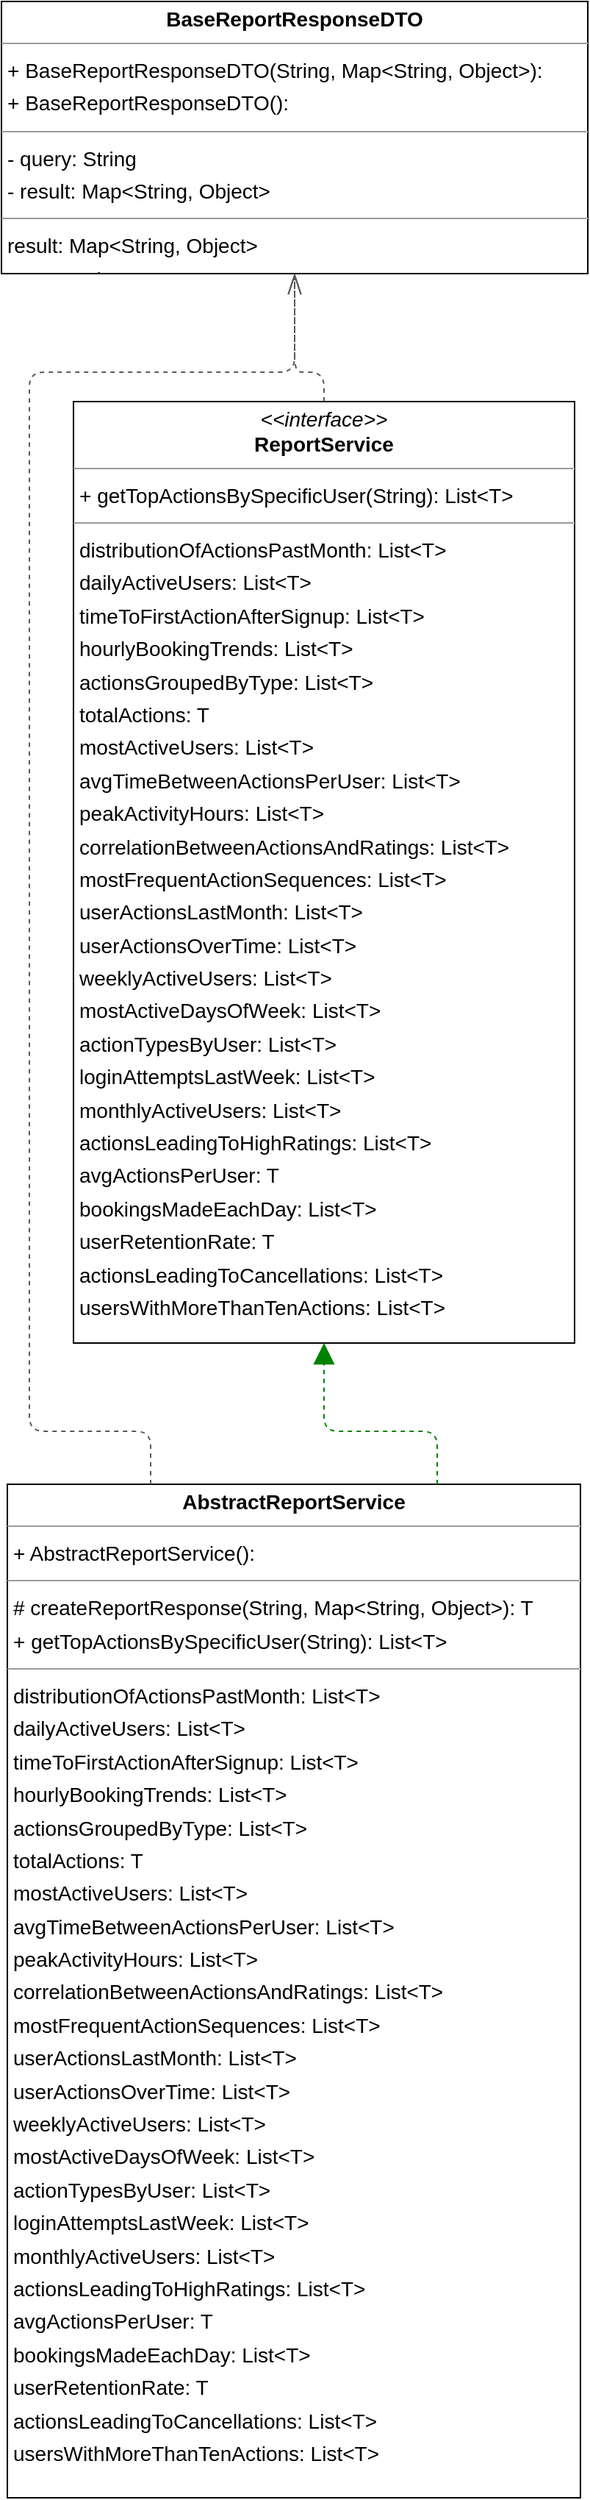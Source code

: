 <mxGraphModel dx="0" dy="0" grid="1" gridSize="10" guides="1" tooltips="1" connect="1" arrows="1" fold="1" page="0" pageScale="1" background="none" math="0" shadow="0">
  <root>
    <mxCell id="0" />
    <mxCell id="1" parent="0" />
    <mxCell id="node1" parent="1" vertex="1" value="&lt;p style=&quot;margin:0px;margin-top:4px;text-align:center;&quot;&gt;&lt;b&gt;AbstractReportService&lt;T&gt;&lt;/b&gt;&lt;/p&gt;&lt;hr size=&quot;1&quot;/&gt;&lt;p style=&quot;margin:0 0 0 4px;line-height:1.6;&quot;&gt;+ AbstractReportService(): &lt;/p&gt;&lt;hr size=&quot;1&quot;/&gt;&lt;p style=&quot;margin:0 0 0 4px;line-height:1.6;&quot;&gt;# createReportResponse(String, Map&amp;lt;String, Object&amp;gt;): T&lt;br/&gt;+ getTopActionsBySpecificUser(String): List&amp;lt;T&amp;gt;&lt;/p&gt;&lt;hr size=&quot;1&quot;/&gt;&lt;p style=&quot;margin:0 0 0 4px;line-height:1.6;&quot;&gt; distributionOfActionsPastMonth: List&amp;lt;T&amp;gt;&lt;br/&gt; dailyActiveUsers: List&amp;lt;T&amp;gt;&lt;br/&gt; timeToFirstActionAfterSignup: List&amp;lt;T&amp;gt;&lt;br/&gt; hourlyBookingTrends: List&amp;lt;T&amp;gt;&lt;br/&gt; actionsGroupedByType: List&amp;lt;T&amp;gt;&lt;br/&gt; totalActions: T&lt;br/&gt; mostActiveUsers: List&amp;lt;T&amp;gt;&lt;br/&gt; avgTimeBetweenActionsPerUser: List&amp;lt;T&amp;gt;&lt;br/&gt; peakActivityHours: List&amp;lt;T&amp;gt;&lt;br/&gt; correlationBetweenActionsAndRatings: List&amp;lt;T&amp;gt;&lt;br/&gt; mostFrequentActionSequences: List&amp;lt;T&amp;gt;&lt;br/&gt; userActionsLastMonth: List&amp;lt;T&amp;gt;&lt;br/&gt; userActionsOverTime: List&amp;lt;T&amp;gt;&lt;br/&gt; weeklyActiveUsers: List&amp;lt;T&amp;gt;&lt;br/&gt; mostActiveDaysOfWeek: List&amp;lt;T&amp;gt;&lt;br/&gt; actionTypesByUser: List&amp;lt;T&amp;gt;&lt;br/&gt; loginAttemptsLastWeek: List&amp;lt;T&amp;gt;&lt;br/&gt; monthlyActiveUsers: List&amp;lt;T&amp;gt;&lt;br/&gt; actionsLeadingToHighRatings: List&amp;lt;T&amp;gt;&lt;br/&gt; avgActionsPerUser: T&lt;br/&gt; bookingsMadeEachDay: List&amp;lt;T&amp;gt;&lt;br/&gt; userRetentionRate: T&lt;br/&gt; actionsLeadingToCancellations: List&amp;lt;T&amp;gt;&lt;br/&gt; usersWithMoreThanTenActions: List&amp;lt;T&amp;gt;&lt;/p&gt;" style="verticalAlign=top;align=left;overflow=fill;fontSize=14;fontFamily=Helvetica;html=1;rounded=0;shadow=0;comic=0;labelBackgroundColor=none;strokeWidth=1;">
      <mxGeometry x="-195" y="664" width="390" height="689" as="geometry" />
    </mxCell>
    <mxCell id="node0" parent="1" vertex="1" value="&lt;p style=&quot;margin:0px;margin-top:4px;text-align:center;&quot;&gt;&lt;b&gt;BaseReportResponseDTO&lt;/b&gt;&lt;/p&gt;&lt;hr size=&quot;1&quot;/&gt;&lt;p style=&quot;margin:0 0 0 4px;line-height:1.6;&quot;&gt;+ BaseReportResponseDTO(String, Map&amp;lt;String, Object&amp;gt;): &lt;br/&gt;+ BaseReportResponseDTO(): &lt;/p&gt;&lt;hr size=&quot;1&quot;/&gt;&lt;p style=&quot;margin:0 0 0 4px;line-height:1.6;&quot;&gt;- query: String&lt;br/&gt;- result: Map&amp;lt;String, Object&amp;gt;&lt;/p&gt;&lt;hr size=&quot;1&quot;/&gt;&lt;p style=&quot;margin:0 0 0 4px;line-height:1.6;&quot;&gt; result: Map&amp;lt;String, Object&amp;gt;&lt;br/&gt; query: String&lt;/p&gt;" style="verticalAlign=top;align=left;overflow=fill;fontSize=14;fontFamily=Helvetica;html=1;rounded=0;shadow=0;comic=0;labelBackgroundColor=none;strokeWidth=1;">
      <mxGeometry x="-199" y="-344" width="399" height="185" as="geometry" />
    </mxCell>
    <mxCell id="node2" parent="1" vertex="1" value="&lt;p style=&quot;margin:0px;margin-top:4px;text-align:center;&quot;&gt;&lt;i&gt;&amp;lt;&amp;lt;interface&amp;gt;&amp;gt;&lt;/i&gt;&lt;br/&gt;&lt;b&gt;ReportService&lt;T&gt;&lt;/b&gt;&lt;/p&gt;&lt;hr size=&quot;1&quot;/&gt;&lt;p style=&quot;margin:0 0 0 4px;line-height:1.6;&quot;&gt;+ getTopActionsBySpecificUser(String): List&amp;lt;T&amp;gt;&lt;/p&gt;&lt;hr size=&quot;1&quot;/&gt;&lt;p style=&quot;margin:0 0 0 4px;line-height:1.6;&quot;&gt; distributionOfActionsPastMonth: List&amp;lt;T&amp;gt;&lt;br/&gt; dailyActiveUsers: List&amp;lt;T&amp;gt;&lt;br/&gt; timeToFirstActionAfterSignup: List&amp;lt;T&amp;gt;&lt;br/&gt; hourlyBookingTrends: List&amp;lt;T&amp;gt;&lt;br/&gt; actionsGroupedByType: List&amp;lt;T&amp;gt;&lt;br/&gt; totalActions: T&lt;br/&gt; mostActiveUsers: List&amp;lt;T&amp;gt;&lt;br/&gt; avgTimeBetweenActionsPerUser: List&amp;lt;T&amp;gt;&lt;br/&gt; peakActivityHours: List&amp;lt;T&amp;gt;&lt;br/&gt; correlationBetweenActionsAndRatings: List&amp;lt;T&amp;gt;&lt;br/&gt; mostFrequentActionSequences: List&amp;lt;T&amp;gt;&lt;br/&gt; userActionsLastMonth: List&amp;lt;T&amp;gt;&lt;br/&gt; userActionsOverTime: List&amp;lt;T&amp;gt;&lt;br/&gt; weeklyActiveUsers: List&amp;lt;T&amp;gt;&lt;br/&gt; mostActiveDaysOfWeek: List&amp;lt;T&amp;gt;&lt;br/&gt; actionTypesByUser: List&amp;lt;T&amp;gt;&lt;br/&gt; loginAttemptsLastWeek: List&amp;lt;T&amp;gt;&lt;br/&gt; monthlyActiveUsers: List&amp;lt;T&amp;gt;&lt;br/&gt; actionsLeadingToHighRatings: List&amp;lt;T&amp;gt;&lt;br/&gt; avgActionsPerUser: T&lt;br/&gt; bookingsMadeEachDay: List&amp;lt;T&amp;gt;&lt;br/&gt; userRetentionRate: T&lt;br/&gt; actionsLeadingToCancellations: List&amp;lt;T&amp;gt;&lt;br/&gt; usersWithMoreThanTenActions: List&amp;lt;T&amp;gt;&lt;/p&gt;" style="verticalAlign=top;align=left;overflow=fill;fontSize=14;fontFamily=Helvetica;html=1;rounded=0;shadow=0;comic=0;labelBackgroundColor=none;strokeWidth=1;">
      <mxGeometry x="-150" y="-72" width="341" height="640" as="geometry" />
    </mxCell>
    <mxCell id="edge1" edge="1" value="" parent="1" source="node1" target="node0" style="html=1;rounded=1;edgeStyle=orthogonalEdgeStyle;dashed=1;startArrow=none;endArrow=openThin;endSize=12;strokeColor=#595959;exitX=0.250;exitY=0.000;exitDx=0;exitDy=0;entryX=0.500;entryY=1.000;entryDx=0;entryDy=0;">
      <mxGeometry width="50" height="50" relative="1" as="geometry">
        <Array as="points">
          <mxPoint x="-97" y="628" />
          <mxPoint x="-180" y="628" />
          <mxPoint x="-180" y="-92" />
          <mxPoint x="0" y="-92" />
        </Array>
      </mxGeometry>
    </mxCell>
    <mxCell id="edge0" edge="1" value="" parent="1" source="node1" target="node2" style="html=1;rounded=1;edgeStyle=orthogonalEdgeStyle;dashed=1;startArrow=none;endArrow=block;endSize=12;strokeColor=#008200;exitX=0.750;exitY=0.000;exitDx=0;exitDy=0;entryX=0.500;entryY=1.000;entryDx=0;entryDy=0;">
      <mxGeometry width="50" height="50" relative="1" as="geometry">
        <Array as="points">
          <mxPoint x="98" y="628" />
          <mxPoint x="20" y="628" />
        </Array>
      </mxGeometry>
    </mxCell>
    <mxCell id="edge2" edge="1" value="" parent="1" source="node2" target="node0" style="html=1;rounded=1;edgeStyle=orthogonalEdgeStyle;dashed=1;startArrow=none;endArrow=openThin;endSize=12;strokeColor=#595959;exitX=0.500;exitY=0.000;exitDx=0;exitDy=0;entryX=0.500;entryY=1.000;entryDx=0;entryDy=0;">
      <mxGeometry width="50" height="50" relative="1" as="geometry">
        <Array as="points">
          <mxPoint x="20" y="-92" />
          <mxPoint x="0" y="-92" />
        </Array>
      </mxGeometry>
    </mxCell>
  </root>
</mxGraphModel>